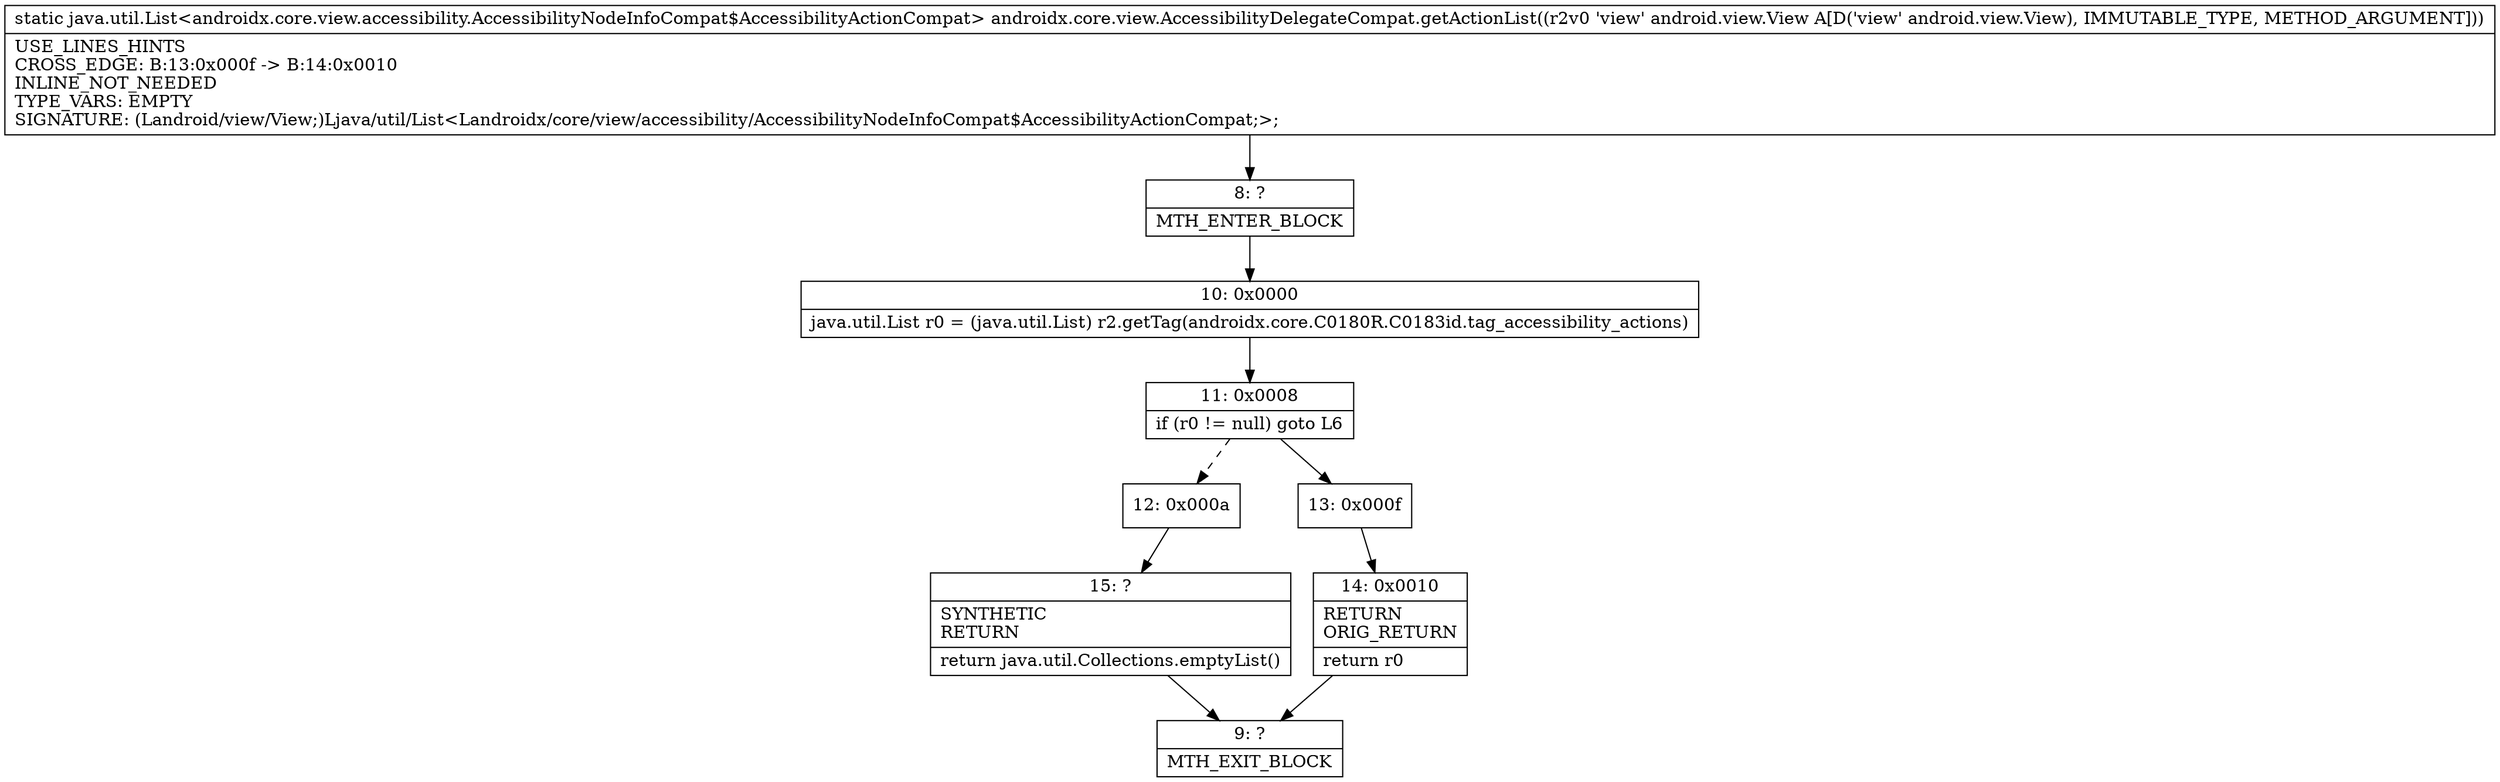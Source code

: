 digraph "CFG forandroidx.core.view.AccessibilityDelegateCompat.getActionList(Landroid\/view\/View;)Ljava\/util\/List;" {
Node_8 [shape=record,label="{8\:\ ?|MTH_ENTER_BLOCK\l}"];
Node_10 [shape=record,label="{10\:\ 0x0000|java.util.List r0 = (java.util.List) r2.getTag(androidx.core.C0180R.C0183id.tag_accessibility_actions)\l}"];
Node_11 [shape=record,label="{11\:\ 0x0008|if (r0 != null) goto L6\l}"];
Node_12 [shape=record,label="{12\:\ 0x000a}"];
Node_15 [shape=record,label="{15\:\ ?|SYNTHETIC\lRETURN\l|return java.util.Collections.emptyList()\l}"];
Node_9 [shape=record,label="{9\:\ ?|MTH_EXIT_BLOCK\l}"];
Node_13 [shape=record,label="{13\:\ 0x000f}"];
Node_14 [shape=record,label="{14\:\ 0x0010|RETURN\lORIG_RETURN\l|return r0\l}"];
MethodNode[shape=record,label="{static java.util.List\<androidx.core.view.accessibility.AccessibilityNodeInfoCompat$AccessibilityActionCompat\> androidx.core.view.AccessibilityDelegateCompat.getActionList((r2v0 'view' android.view.View A[D('view' android.view.View), IMMUTABLE_TYPE, METHOD_ARGUMENT]))  | USE_LINES_HINTS\lCROSS_EDGE: B:13:0x000f \-\> B:14:0x0010\lINLINE_NOT_NEEDED\lTYPE_VARS: EMPTY\lSIGNATURE: (Landroid\/view\/View;)Ljava\/util\/List\<Landroidx\/core\/view\/accessibility\/AccessibilityNodeInfoCompat$AccessibilityActionCompat;\>;\l}"];
MethodNode -> Node_8;Node_8 -> Node_10;
Node_10 -> Node_11;
Node_11 -> Node_12[style=dashed];
Node_11 -> Node_13;
Node_12 -> Node_15;
Node_15 -> Node_9;
Node_13 -> Node_14;
Node_14 -> Node_9;
}


